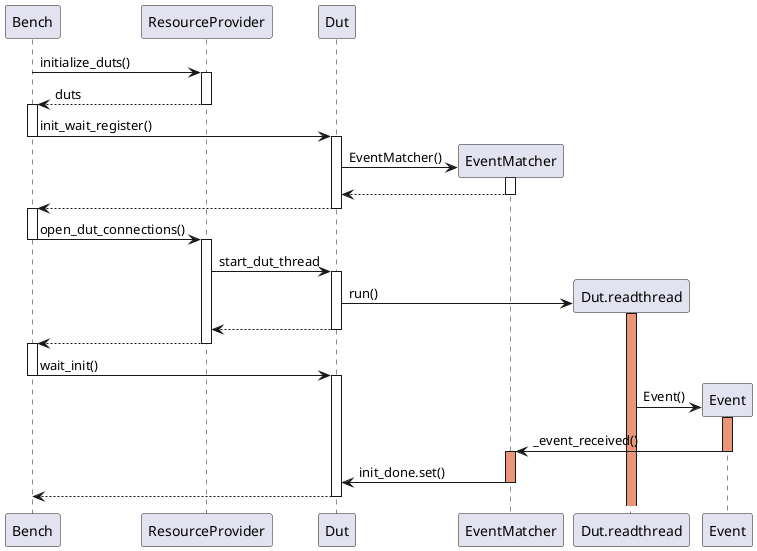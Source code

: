 @startuml

Bench -> ResourceProvider: initialize_duts()
activate ResourceProvider

ResourceProvider --> Bench: duts
deactivate ResourceProvider
activate Bench

Bench -> Dut: init_wait_register()
deactivate Bench
activate Dut

create EventMatcher
Dut -> EventMatcher: EventMatcher()
activate EventMatcher
EventMatcher --> Dut
deactivate EventMatcher
Dut --> Bench
deactivate Dut
activate Bench

Bench -> ResourceProvider: open_dut_connections()
deactivate Bench
activate ResourceProvider

ResourceProvider -> Dut: start_dut_thread
activate Dut

create Dut.readthread
Dut -> Dut.readthread: run()
activate Dut.readthread #DarkSalmon
Dut --> ResourceProvider
deactivate Dut

ResourceProvider --> Bench
deactivate ResourceProvider
activate Bench

Bench -> Dut: wait_init()
deactivate Bench
activate Dut

create Event
Dut.readthread -> Event: Event()
activate Event #DarkSalmon
Event -> EventMatcher: _event_received()
deactivate Event
activate EventMatcher #DarkSalmon
EventMatcher -> Dut: init_done.set()
deactivate EventMatcher

Dut --> Bench
deactivate Dut

@enduml